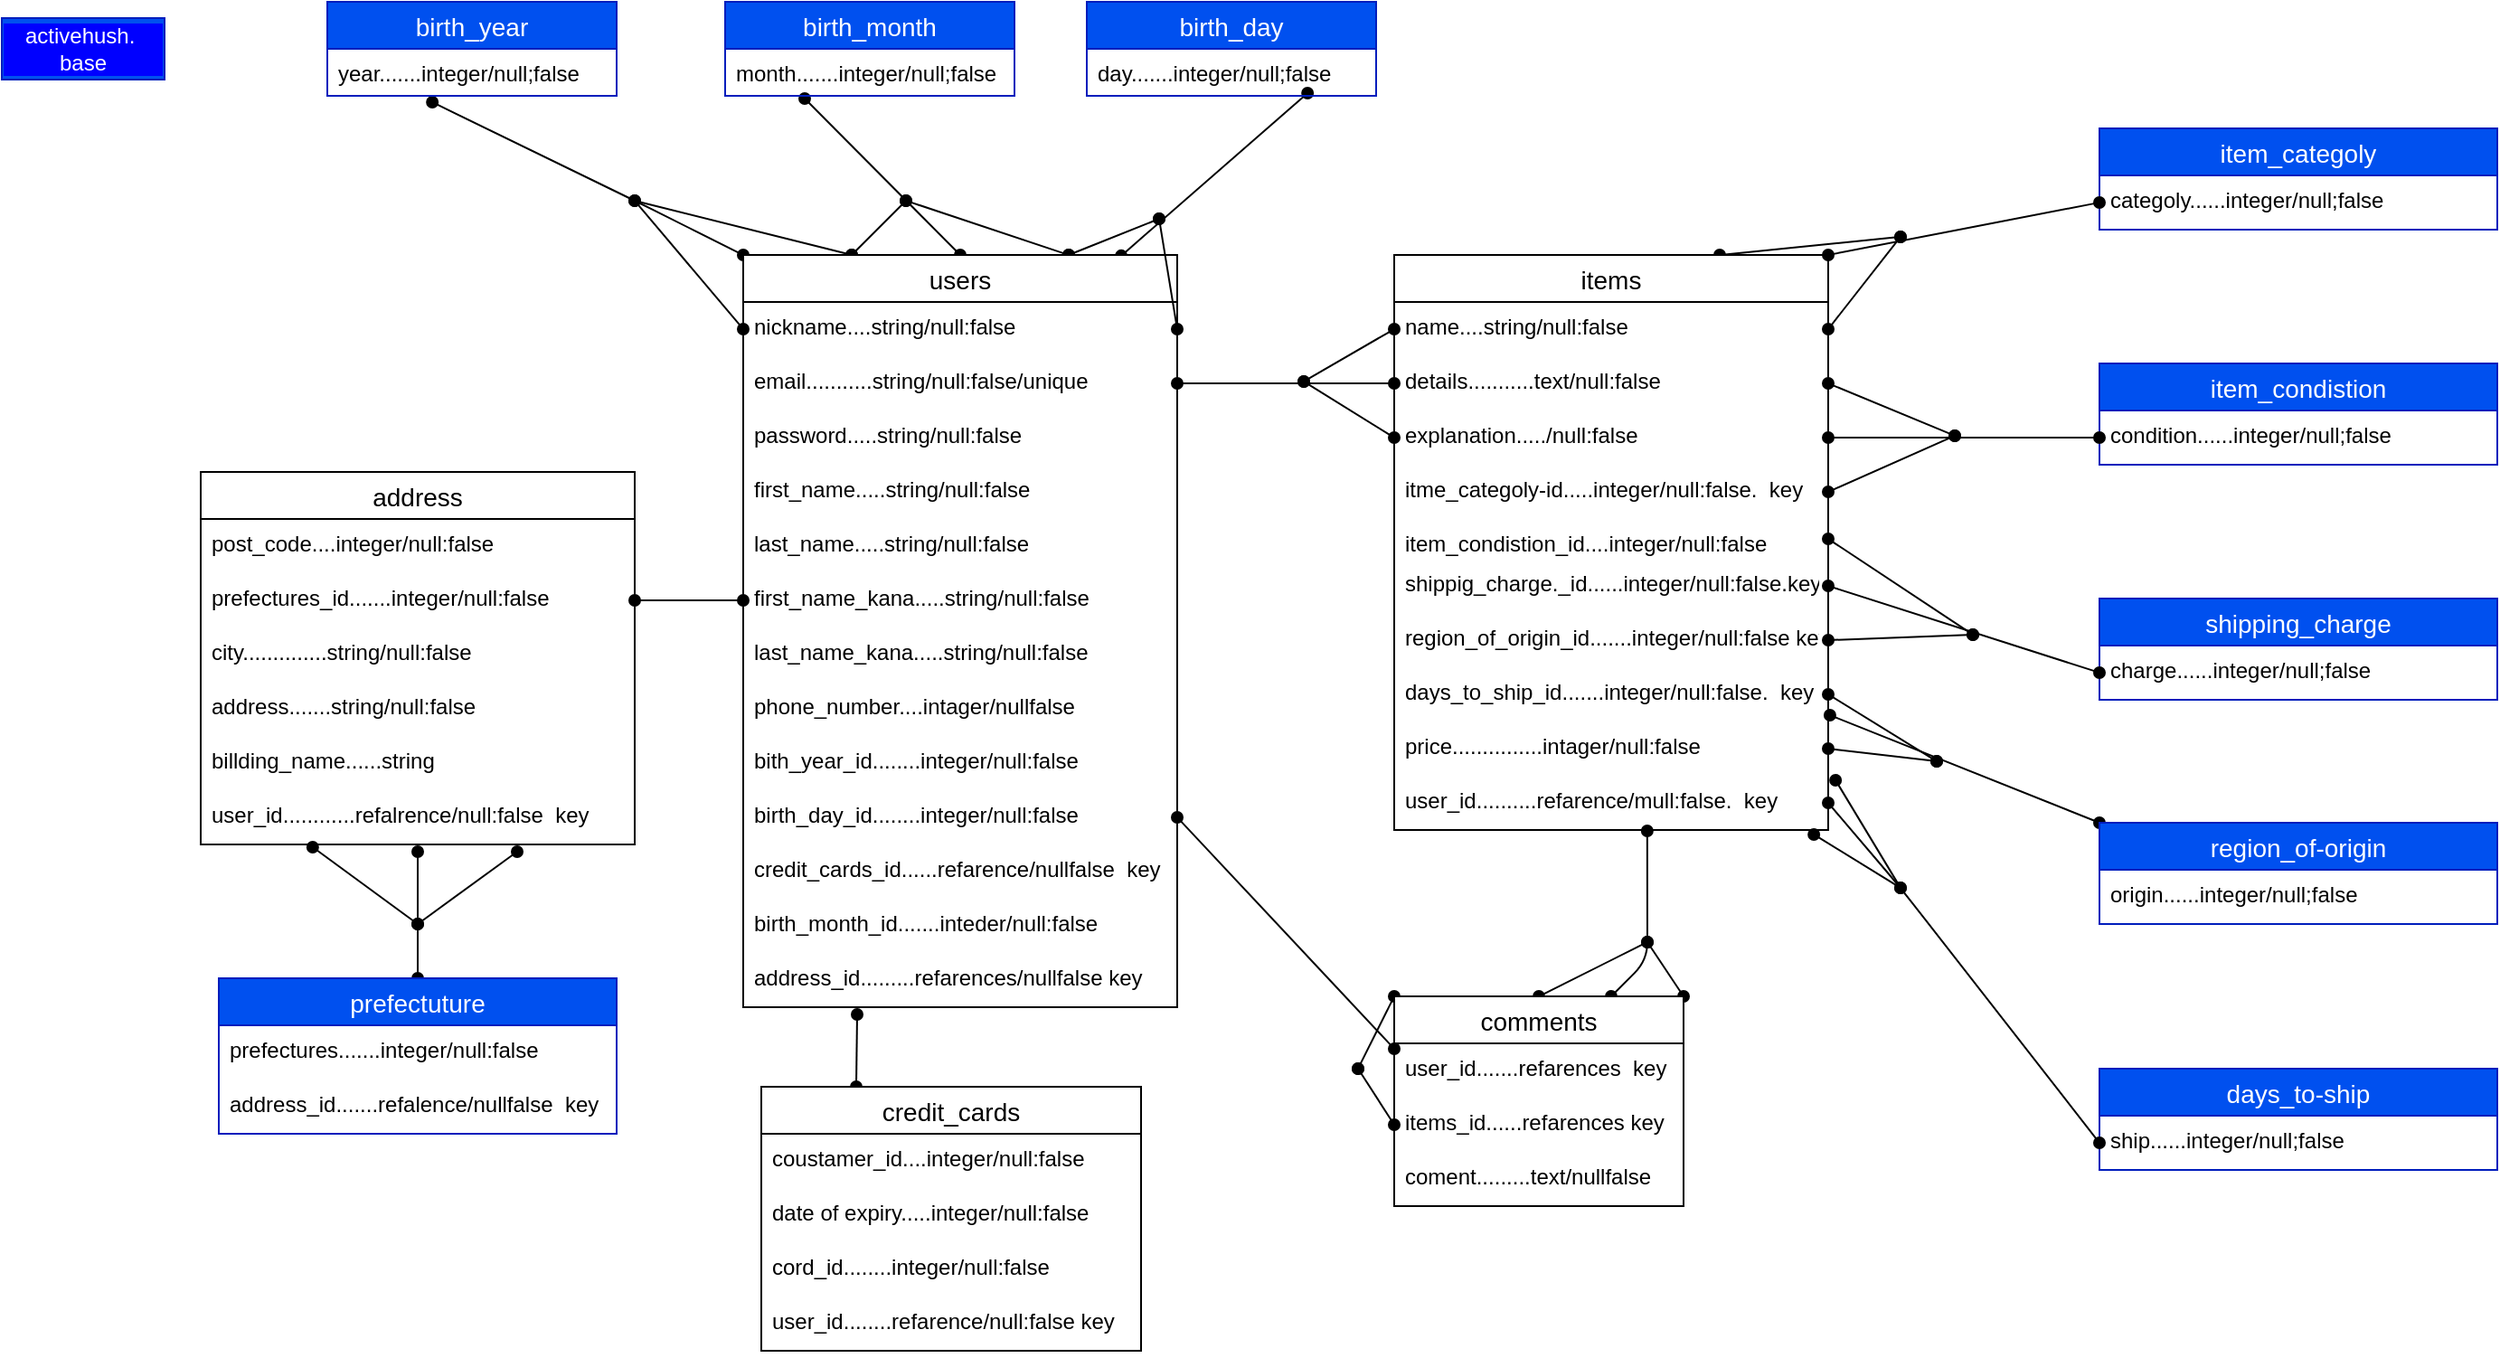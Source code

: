 <mxfile>
    <diagram id="XEl1fUo5IrtFGpFol0ha" name="ページ1">
        <mxGraphModel dx="1854" dy="682" grid="1" gridSize="10" guides="1" tooltips="1" connect="1" arrows="0" fold="1" page="1" pageScale="1" pageWidth="1169" pageHeight="827" math="0" shadow="0">
            <root>
                <mxCell id="0"/>
                <mxCell id="1" parent="0"/>
                <mxCell id="181" style="edgeStyle=none;html=1;exitX=0;exitY=0;exitDx=0;exitDy=0;endArrow=oval;endFill=1;startArrow=oval;startFill=1;entryX=0.363;entryY=1.135;entryDx=0;entryDy=0;entryPerimeter=0;" parent="1" source="2" target="131" edge="1">
                    <mxGeometry relative="1" as="geometry">
                        <mxPoint x="-58.605" y="92" as="targetPoint"/>
                        <Array as="points">
                            <mxPoint y="120"/>
                        </Array>
                    </mxGeometry>
                </mxCell>
                <mxCell id="182" style="html=1;exitX=0.5;exitY=0;exitDx=0;exitDy=0;endArrow=oval;endFill=1;startArrow=oval;startFill=1;entryX=0.275;entryY=1.058;entryDx=0;entryDy=0;entryPerimeter=0;" parent="1" source="2" target="140" edge="1">
                    <mxGeometry relative="1" as="geometry">
                        <mxPoint x="124.384" y="92" as="targetPoint"/>
                    </mxGeometry>
                </mxCell>
                <mxCell id="183" style="edgeStyle=none;html=1;exitX=0.871;exitY=0.001;exitDx=0;exitDy=0;entryX=0.763;entryY=0.942;entryDx=0;entryDy=0;entryPerimeter=0;endArrow=oval;endFill=1;startArrow=oval;startFill=1;exitPerimeter=0;" parent="1" source="2" target="134" edge="1">
                    <mxGeometry relative="1" as="geometry">
                        <mxPoint x="334" y="94.01" as="targetPoint"/>
                    </mxGeometry>
                </mxCell>
                <mxCell id="217" style="edgeStyle=none;html=1;exitX=0.25;exitY=0;exitDx=0;exitDy=0;startArrow=oval;startFill=1;endArrow=oval;endFill=1;" parent="1" source="2" edge="1">
                    <mxGeometry relative="1" as="geometry">
                        <mxPoint y="120" as="targetPoint"/>
                    </mxGeometry>
                </mxCell>
                <mxCell id="218" style="edgeStyle=none;html=1;exitX=0.75;exitY=0;exitDx=0;exitDy=0;startArrow=oval;startFill=1;endArrow=oval;endFill=1;" parent="1" source="2" edge="1">
                    <mxGeometry relative="1" as="geometry">
                        <mxPoint x="150" y="120" as="targetPoint"/>
                    </mxGeometry>
                </mxCell>
                <mxCell id="219" style="edgeStyle=none;html=1;exitX=0.25;exitY=0;exitDx=0;exitDy=0;startArrow=oval;startFill=1;endArrow=oval;endFill=1;" parent="1" source="2" edge="1">
                    <mxGeometry relative="1" as="geometry">
                        <mxPoint x="150" y="120" as="targetPoint"/>
                    </mxGeometry>
                </mxCell>
                <mxCell id="220" style="edgeStyle=none;html=1;exitX=0.75;exitY=0;exitDx=0;exitDy=0;startArrow=oval;startFill=1;endArrow=oval;endFill=1;" parent="1" source="2" edge="1">
                    <mxGeometry relative="1" as="geometry">
                        <mxPoint x="290" y="130" as="targetPoint"/>
                    </mxGeometry>
                </mxCell>
                <mxCell id="245" style="edgeStyle=none;html=1;exitX=1;exitY=0;exitDx=0;exitDy=0;startArrow=oval;startFill=1;endArrow=oval;endFill=1;" parent="1" source="2" edge="1">
                    <mxGeometry relative="1" as="geometry">
                        <mxPoint x="300" y="150" as="targetPoint"/>
                    </mxGeometry>
                </mxCell>
                <mxCell id="246" style="edgeStyle=none;html=1;exitX=0.5;exitY=0;exitDx=0;exitDy=0;startArrow=oval;startFill=1;endArrow=oval;endFill=1;" parent="1" source="2" edge="1">
                    <mxGeometry relative="1" as="geometry">
                        <mxPoint x="180" y="150" as="targetPoint"/>
                    </mxGeometry>
                </mxCell>
                <mxCell id="2" value="users" style="swimlane;fontStyle=0;childLayout=stackLayout;horizontal=1;startSize=26;horizontalStack=0;resizeParent=1;resizeParentMax=0;resizeLast=0;collapsible=1;marginBottom=0;align=center;fontSize=14;" parent="1" vertex="1">
                    <mxGeometry x="60" y="150" width="240" height="416" as="geometry"/>
                </mxCell>
                <mxCell id="3" value="nickname....string/null:false" style="text;strokeColor=none;fillColor=none;spacingLeft=4;spacingRight=4;overflow=hidden;rotatable=0;points=[[0,0.5],[1,0.5]];portConstraint=eastwest;fontSize=12;" parent="2" vertex="1">
                    <mxGeometry y="26" width="240" height="30" as="geometry"/>
                </mxCell>
                <mxCell id="4" value="email...........string/null:false/unique" style="text;strokeColor=none;fillColor=none;spacingLeft=4;spacingRight=4;overflow=hidden;rotatable=0;points=[[0,0.5],[1,0.5]];portConstraint=eastwest;fontSize=12;" parent="2" vertex="1">
                    <mxGeometry y="56" width="240" height="30" as="geometry"/>
                </mxCell>
                <mxCell id="5" value="password.....string/null:false" style="text;strokeColor=none;fillColor=none;spacingLeft=4;spacingRight=4;overflow=hidden;rotatable=0;points=[[0,0.5],[1,0.5]];portConstraint=eastwest;fontSize=12;" parent="2" vertex="1">
                    <mxGeometry y="86" width="240" height="30" as="geometry"/>
                </mxCell>
                <mxCell id="10" value="first_name.....string/null:false" style="text;strokeColor=none;fillColor=none;spacingLeft=4;spacingRight=4;overflow=hidden;rotatable=0;points=[[0,0.5],[1,0.5]];portConstraint=eastwest;fontSize=12;" parent="2" vertex="1">
                    <mxGeometry y="116" width="240" height="30" as="geometry"/>
                </mxCell>
                <mxCell id="19" value="last_name.....string/null:false" style="text;strokeColor=none;fillColor=none;spacingLeft=4;spacingRight=4;overflow=hidden;rotatable=0;points=[[0,0.5],[1,0.5]];portConstraint=eastwest;fontSize=12;" parent="2" vertex="1">
                    <mxGeometry y="146" width="240" height="30" as="geometry"/>
                </mxCell>
                <mxCell id="20" value="first_name_kana.....string/null:false" style="text;strokeColor=none;fillColor=none;spacingLeft=4;spacingRight=4;overflow=hidden;rotatable=0;points=[[0,0.5],[1,0.5]];portConstraint=eastwest;fontSize=12;" parent="2" vertex="1">
                    <mxGeometry y="176" width="240" height="30" as="geometry"/>
                </mxCell>
                <mxCell id="21" value="last_name_kana.....string/null:false" style="text;strokeColor=none;fillColor=none;spacingLeft=4;spacingRight=4;overflow=hidden;rotatable=0;points=[[0,0.5],[1,0.5]];portConstraint=eastwest;fontSize=12;" parent="2" vertex="1">
                    <mxGeometry y="206" width="240" height="30" as="geometry"/>
                </mxCell>
                <mxCell id="179" value="phone_number....intager/nullfalse" style="text;strokeColor=none;fillColor=none;spacingLeft=4;spacingRight=4;overflow=hidden;rotatable=0;points=[[0,0.5],[1,0.5]];portConstraint=eastwest;fontSize=12;" parent="2" vertex="1">
                    <mxGeometry y="236" width="240" height="30" as="geometry"/>
                </mxCell>
                <mxCell id="22" value="bith_year_id........integer/null:false" style="text;strokeColor=none;fillColor=none;spacingLeft=4;spacingRight=4;overflow=hidden;rotatable=0;points=[[0,0.5],[1,0.5]];portConstraint=eastwest;fontSize=12;" parent="2" vertex="1">
                    <mxGeometry y="266" width="240" height="30" as="geometry"/>
                </mxCell>
                <mxCell id="127" value="birth_day_id........integer/null:false" style="text;strokeColor=none;fillColor=none;spacingLeft=4;spacingRight=4;overflow=hidden;rotatable=0;points=[[0,0.5],[1,0.5]];portConstraint=eastwest;fontSize=12;" parent="2" vertex="1">
                    <mxGeometry y="296" width="240" height="30" as="geometry"/>
                </mxCell>
                <mxCell id="215" value="credit_cards_id......refarence/nullfalse  key" style="text;strokeColor=none;fillColor=none;spacingLeft=4;spacingRight=4;overflow=hidden;rotatable=0;points=[[0,0.5],[1,0.5]];portConstraint=eastwest;fontSize=12;" parent="2" vertex="1">
                    <mxGeometry y="326" width="240" height="30" as="geometry"/>
                </mxCell>
                <mxCell id="125" value="birth_month_id.......inteder/null:false" style="text;strokeColor=none;fillColor=none;spacingLeft=4;spacingRight=4;overflow=hidden;rotatable=0;points=[[0,0.5],[1,0.5]];portConstraint=eastwest;fontSize=12;" parent="2" vertex="1">
                    <mxGeometry y="356" width="240" height="30" as="geometry"/>
                </mxCell>
                <mxCell id="244" value="address_id.........refarences/nullfalse key" style="text;strokeColor=none;fillColor=none;spacingLeft=4;spacingRight=4;overflow=hidden;rotatable=0;points=[[0,0.5],[1,0.5]];portConstraint=eastwest;fontSize=12;labelBackgroundColor=default;" parent="2" vertex="1">
                    <mxGeometry y="386" width="240" height="30" as="geometry"/>
                </mxCell>
                <mxCell id="255" style="edgeStyle=none;html=1;exitX=0.75;exitY=0;exitDx=0;exitDy=0;startArrow=oval;startFill=1;endArrow=oval;endFill=1;" parent="1" source="113" edge="1">
                    <mxGeometry relative="1" as="geometry">
                        <mxPoint x="700" y="140" as="targetPoint"/>
                    </mxGeometry>
                </mxCell>
                <mxCell id="113" value="items" style="swimlane;fontStyle=0;childLayout=stackLayout;horizontal=1;startSize=26;horizontalStack=0;resizeParent=1;resizeParentMax=0;resizeLast=0;collapsible=1;marginBottom=0;align=center;fontSize=14;" parent="1" vertex="1">
                    <mxGeometry x="420" y="150" width="240" height="318" as="geometry"/>
                </mxCell>
                <mxCell id="114" value="name....string/null:false" style="text;strokeColor=none;fillColor=none;spacingLeft=4;spacingRight=4;overflow=hidden;rotatable=0;points=[[0,0.5],[1,0.5]];portConstraint=eastwest;fontSize=12;" parent="113" vertex="1">
                    <mxGeometry y="26" width="240" height="30" as="geometry"/>
                </mxCell>
                <mxCell id="115" value="details...........text/null:false" style="text;strokeColor=none;fillColor=none;spacingLeft=4;spacingRight=4;overflow=hidden;rotatable=0;points=[[0,0.5],[1,0.5]];portConstraint=eastwest;fontSize=12;" parent="113" vertex="1">
                    <mxGeometry y="56" width="240" height="30" as="geometry"/>
                </mxCell>
                <mxCell id="116" value="explanation...../null:false" style="text;strokeColor=none;fillColor=none;spacingLeft=4;spacingRight=4;overflow=hidden;rotatable=0;points=[[0,0.5],[1,0.5]];portConstraint=eastwest;fontSize=12;" parent="113" vertex="1">
                    <mxGeometry y="86" width="240" height="30" as="geometry"/>
                </mxCell>
                <mxCell id="117" value="itme_categoly-id.....integer/null:false.  key" style="text;strokeColor=none;fillColor=none;spacingLeft=4;spacingRight=4;overflow=hidden;rotatable=0;points=[[0,0.5],[1,0.5]];portConstraint=eastwest;fontSize=12;" parent="113" vertex="1">
                    <mxGeometry y="116" width="240" height="30" as="geometry"/>
                </mxCell>
                <mxCell id="118" value="item_condistion_id....integer/null:false" style="text;strokeColor=none;fillColor=none;spacingLeft=4;spacingRight=4;overflow=hidden;rotatable=0;points=[[0,0.5],[1,0.5]];portConstraint=eastwest;fontSize=12;" parent="113" vertex="1">
                    <mxGeometry y="146" width="240" height="22" as="geometry"/>
                </mxCell>
                <mxCell id="120" value="shippig_charge._id......integer/null:false.key" style="text;strokeColor=none;fillColor=none;spacingLeft=4;spacingRight=4;overflow=hidden;rotatable=0;points=[[0,0.5],[1,0.5]];portConstraint=eastwest;fontSize=12;" parent="113" vertex="1">
                    <mxGeometry y="168" width="240" height="30" as="geometry"/>
                </mxCell>
                <mxCell id="121" value="region_of_origin_id.......integer/null:false key" style="text;strokeColor=none;fillColor=none;spacingLeft=4;spacingRight=4;overflow=hidden;rotatable=0;points=[[0,0.5],[1,0.5]];portConstraint=eastwest;fontSize=12;" parent="113" vertex="1">
                    <mxGeometry y="198" width="240" height="30" as="geometry"/>
                </mxCell>
                <mxCell id="122" value="days_to_ship_id.......integer/null:false.  key" style="text;strokeColor=none;fillColor=none;spacingLeft=4;spacingRight=4;overflow=hidden;rotatable=0;points=[[0,0.5],[1,0.5]];portConstraint=eastwest;fontSize=12;" parent="113" vertex="1">
                    <mxGeometry y="228" width="240" height="30" as="geometry"/>
                </mxCell>
                <mxCell id="214" value="price...............intager/null:false" style="text;strokeColor=none;fillColor=none;spacingLeft=4;spacingRight=4;overflow=hidden;rotatable=0;points=[[0,0.5],[1,0.5]];portConstraint=eastwest;fontSize=12;" parent="113" vertex="1">
                    <mxGeometry y="258" width="240" height="30" as="geometry"/>
                </mxCell>
                <mxCell id="124" value="user_id..........refarence/mull:false.  key" style="text;strokeColor=none;fillColor=none;spacingLeft=4;spacingRight=4;overflow=hidden;rotatable=0;points=[[0,0.5],[1,0.5]];portConstraint=eastwest;fontSize=12;" parent="113" vertex="1">
                    <mxGeometry y="288" width="240" height="30" as="geometry"/>
                </mxCell>
                <mxCell id="128" value="birth_year" style="swimlane;fontStyle=0;childLayout=stackLayout;horizontal=1;startSize=26;horizontalStack=0;resizeParent=1;resizeParentMax=0;resizeLast=0;collapsible=1;marginBottom=0;align=center;fontSize=14;fillColor=#0050ef;fontColor=#ffffff;strokeColor=#001DBC;" parent="1" vertex="1">
                    <mxGeometry x="-170" y="10" width="160" height="52" as="geometry"/>
                </mxCell>
                <mxCell id="131" value="year.......integer/null;false" style="text;strokeColor=none;fillColor=none;spacingLeft=4;spacingRight=4;overflow=hidden;rotatable=0;points=[[0,0.5],[1,0.5]];portConstraint=eastwest;fontSize=12;" parent="128" vertex="1">
                    <mxGeometry y="26" width="160" height="26" as="geometry"/>
                </mxCell>
                <mxCell id="133" value="birth_day" style="swimlane;fontStyle=0;childLayout=stackLayout;horizontal=1;startSize=26;horizontalStack=0;resizeParent=1;resizeParentMax=0;resizeLast=0;collapsible=1;marginBottom=0;align=center;fontSize=14;fillColor=#0050ef;fontColor=#ffffff;strokeColor=#001DBC;" parent="1" vertex="1">
                    <mxGeometry x="250" y="10" width="160" height="52" as="geometry"/>
                </mxCell>
                <mxCell id="134" value="day.......integer/null;false" style="text;strokeColor=none;fillColor=none;spacingLeft=4;spacingRight=4;overflow=hidden;rotatable=0;points=[[0,0.5],[1,0.5]];portConstraint=eastwest;fontSize=12;" parent="133" vertex="1">
                    <mxGeometry y="26" width="160" height="26" as="geometry"/>
                </mxCell>
                <mxCell id="139" value="birth_month" style="swimlane;fontStyle=0;childLayout=stackLayout;horizontal=1;startSize=26;horizontalStack=0;resizeParent=1;resizeParentMax=0;resizeLast=0;collapsible=1;marginBottom=0;align=center;fontSize=14;fillColor=#0050ef;fontColor=#ffffff;strokeColor=#001DBC;" parent="1" vertex="1">
                    <mxGeometry x="50" y="10" width="160" height="52" as="geometry"/>
                </mxCell>
                <mxCell id="140" value="month.......integer/null;false" style="text;strokeColor=none;fillColor=none;spacingLeft=4;spacingRight=4;overflow=hidden;rotatable=0;points=[[0,0.5],[1,0.5]];portConstraint=eastwest;fontSize=12;" parent="139" vertex="1">
                    <mxGeometry y="26" width="160" height="26" as="geometry"/>
                </mxCell>
                <mxCell id="185" style="edgeStyle=none;html=1;exitX=0.25;exitY=0;exitDx=0;exitDy=0;endArrow=oval;endFill=1;startArrow=oval;startFill=1;" parent="1" source="159" edge="1">
                    <mxGeometry relative="1" as="geometry">
                        <mxPoint x="123" y="570" as="targetPoint"/>
                    </mxGeometry>
                </mxCell>
                <mxCell id="159" value="credit_cards" style="swimlane;fontStyle=0;childLayout=stackLayout;horizontal=1;startSize=26;horizontalStack=0;resizeParent=1;resizeParentMax=0;resizeLast=0;collapsible=1;marginBottom=0;align=center;fontSize=14;strokeColor=default;" parent="1" vertex="1">
                    <mxGeometry x="70" y="610" width="210" height="146" as="geometry"/>
                </mxCell>
                <mxCell id="160" value="coustamer_id....integer/null:false" style="text;strokeColor=none;fillColor=none;spacingLeft=4;spacingRight=4;overflow=hidden;rotatable=0;points=[[0,0.5],[1,0.5]];portConstraint=eastwest;fontSize=12;" parent="159" vertex="1">
                    <mxGeometry y="26" width="210" height="30" as="geometry"/>
                </mxCell>
                <mxCell id="167" value="date of expiry.....integer/null:false" style="text;strokeColor=none;fillColor=none;spacingLeft=4;spacingRight=4;overflow=hidden;rotatable=0;points=[[0,0.5],[1,0.5]];portConstraint=eastwest;fontSize=12;" parent="159" vertex="1">
                    <mxGeometry y="56" width="210" height="30" as="geometry"/>
                </mxCell>
                <mxCell id="161" value="cord_id........integer/null:false" style="text;strokeColor=none;fillColor=none;spacingLeft=4;spacingRight=4;overflow=hidden;rotatable=0;points=[[0,0.5],[1,0.5]];portConstraint=eastwest;fontSize=12;" parent="159" vertex="1">
                    <mxGeometry y="86" width="210" height="30" as="geometry"/>
                </mxCell>
                <mxCell id="162" value="user_id........refarence/null:false key" style="text;strokeColor=none;fillColor=none;spacingLeft=4;spacingRight=4;overflow=hidden;rotatable=0;points=[[0,0.5],[1,0.5]];portConstraint=eastwest;fontSize=12;" parent="159" vertex="1">
                    <mxGeometry y="116" width="210" height="30" as="geometry"/>
                </mxCell>
                <mxCell id="163" value="address" style="swimlane;fontStyle=0;childLayout=stackLayout;horizontal=1;startSize=26;horizontalStack=0;resizeParent=1;resizeParentMax=0;resizeLast=0;collapsible=1;marginBottom=0;align=center;fontSize=14;strokeColor=default;" parent="1" vertex="1">
                    <mxGeometry x="-240" y="270" width="240" height="206" as="geometry"/>
                </mxCell>
                <mxCell id="164" value="post_code....integer/null:false" style="text;strokeColor=none;fillColor=none;spacingLeft=4;spacingRight=4;overflow=hidden;rotatable=0;points=[[0,0.5],[1,0.5]];portConstraint=eastwest;fontSize=12;" parent="163" vertex="1">
                    <mxGeometry y="26" width="240" height="30" as="geometry"/>
                </mxCell>
                <mxCell id="168" value="prefectures_id.......integer/null:false" style="text;strokeColor=none;fillColor=none;spacingLeft=4;spacingRight=4;overflow=hidden;rotatable=0;points=[[0,0.5],[1,0.5]];portConstraint=eastwest;fontSize=12;" parent="163" vertex="1">
                    <mxGeometry y="56" width="240" height="30" as="geometry"/>
                </mxCell>
                <mxCell id="169" value="city..............string/null:false" style="text;strokeColor=none;fillColor=none;spacingLeft=4;spacingRight=4;overflow=hidden;rotatable=0;points=[[0,0.5],[1,0.5]];portConstraint=eastwest;fontSize=12;" parent="163" vertex="1">
                    <mxGeometry y="86" width="240" height="30" as="geometry"/>
                </mxCell>
                <mxCell id="170" value="address.......string/null:false&#10;" style="text;strokeColor=none;fillColor=none;spacingLeft=4;spacingRight=4;overflow=hidden;rotatable=0;points=[[0,0.5],[1,0.5]];portConstraint=eastwest;fontSize=12;" parent="163" vertex="1">
                    <mxGeometry y="116" width="240" height="30" as="geometry"/>
                </mxCell>
                <mxCell id="171" value="billding_name......string" style="text;strokeColor=none;fillColor=none;spacingLeft=4;spacingRight=4;overflow=hidden;rotatable=0;points=[[0,0.5],[1,0.5]];portConstraint=eastwest;fontSize=12;" parent="163" vertex="1">
                    <mxGeometry y="146" width="240" height="30" as="geometry"/>
                </mxCell>
                <mxCell id="172" value="user_id............refalrence/null:false  key" style="text;strokeColor=none;fillColor=none;spacingLeft=4;spacingRight=4;overflow=hidden;rotatable=0;points=[[0,0.5],[1,0.5]];portConstraint=eastwest;fontSize=12;" parent="163" vertex="1">
                    <mxGeometry y="176" width="240" height="30" as="geometry"/>
                </mxCell>
                <mxCell id="186" style="edgeStyle=none;html=1;exitX=0.5;exitY=0;exitDx=0;exitDy=0;endArrow=oval;endFill=1;startArrow=oval;startFill=1;" parent="1" source="173" edge="1">
                    <mxGeometry relative="1" as="geometry">
                        <mxPoint x="-120" y="480" as="targetPoint"/>
                        <Array as="points">
                            <mxPoint x="-120" y="520"/>
                        </Array>
                    </mxGeometry>
                </mxCell>
                <mxCell id="222" style="edgeStyle=none;html=1;entryX=0.258;entryY=1.05;entryDx=0;entryDy=0;entryPerimeter=0;startArrow=oval;startFill=1;endArrow=oval;endFill=1;" parent="1" target="172" edge="1">
                    <mxGeometry relative="1" as="geometry">
                        <mxPoint x="-120" y="520" as="sourcePoint"/>
                    </mxGeometry>
                </mxCell>
                <mxCell id="223" style="edgeStyle=none;html=1;startArrow=oval;startFill=1;endArrow=oval;endFill=1;" parent="1" edge="1">
                    <mxGeometry relative="1" as="geometry">
                        <mxPoint x="-65" y="480" as="targetPoint"/>
                        <mxPoint x="-120" y="520" as="sourcePoint"/>
                    </mxGeometry>
                </mxCell>
                <mxCell id="173" value="prefectuture" style="swimlane;fontStyle=0;childLayout=stackLayout;horizontal=1;startSize=26;horizontalStack=0;resizeParent=1;resizeParentMax=0;resizeLast=0;collapsible=1;marginBottom=0;align=center;fontSize=14;strokeColor=#001DBC;fillColor=#0050ef;fontColor=#ffffff;" parent="1" vertex="1">
                    <mxGeometry x="-230" y="550" width="220" height="86" as="geometry"/>
                </mxCell>
                <mxCell id="174" value="prefectures.......integer/null:false" style="text;strokeColor=none;fillColor=none;spacingLeft=4;spacingRight=4;overflow=hidden;rotatable=0;points=[[0,0.5],[1,0.5]];portConstraint=eastwest;fontSize=12;" parent="173" vertex="1">
                    <mxGeometry y="26" width="220" height="30" as="geometry"/>
                </mxCell>
                <mxCell id="176" value="address_id.......refalence/nullfalse  key" style="text;strokeColor=none;fillColor=none;spacingLeft=4;spacingRight=4;overflow=hidden;rotatable=0;points=[[0,0.5],[1,0.5]];portConstraint=eastwest;fontSize=12;" parent="173" vertex="1">
                    <mxGeometry y="56" width="220" height="30" as="geometry"/>
                </mxCell>
                <mxCell id="184" style="edgeStyle=none;html=1;exitX=0;exitY=0.5;exitDx=0;exitDy=0;entryX=1;entryY=0.5;entryDx=0;entryDy=0;startArrow=oval;startFill=1;endArrow=oval;endFill=1;" parent="1" source="20" target="168" edge="1">
                    <mxGeometry relative="1" as="geometry"/>
                </mxCell>
                <mxCell id="187" style="edgeStyle=none;html=1;exitX=1;exitY=0.5;exitDx=0;exitDy=0;entryX=0;entryY=0.5;entryDx=0;entryDy=0;startArrow=oval;startFill=1;endArrow=oval;endFill=1;" parent="1" source="4" target="115" edge="1">
                    <mxGeometry relative="1" as="geometry">
                        <Array as="points">
                            <mxPoint x="350" y="221"/>
                        </Array>
                    </mxGeometry>
                </mxCell>
                <mxCell id="188" style="edgeStyle=none;html=1;exitX=0;exitY=0.5;exitDx=0;exitDy=0;startArrow=oval;startFill=1;endArrow=oval;endFill=1;" parent="1" source="114" edge="1">
                    <mxGeometry relative="1" as="geometry">
                        <mxPoint x="370" y="220" as="targetPoint"/>
                    </mxGeometry>
                </mxCell>
                <mxCell id="189" style="edgeStyle=none;html=1;exitX=0;exitY=0.5;exitDx=0;exitDy=0;startArrow=oval;startFill=1;endArrow=oval;endFill=1;" parent="1" source="116" edge="1">
                    <mxGeometry relative="1" as="geometry">
                        <mxPoint x="370" y="220" as="targetPoint"/>
                    </mxGeometry>
                </mxCell>
                <mxCell id="210" style="edgeStyle=none;html=1;exitX=0.75;exitY=0;exitDx=0;exitDy=0;startArrow=oval;startFill=1;endArrow=oval;endFill=1;entryX=0.583;entryY=1.017;entryDx=0;entryDy=0;entryPerimeter=0;" parent="1" source="203" target="124" edge="1">
                    <mxGeometry relative="1" as="geometry">
                        <mxPoint x="560" y="500" as="targetPoint"/>
                        <Array as="points">
                            <mxPoint x="560" y="540"/>
                        </Array>
                    </mxGeometry>
                </mxCell>
                <mxCell id="211" style="edgeStyle=none;html=1;exitX=0.5;exitY=0;exitDx=0;exitDy=0;startArrow=oval;startFill=1;endArrow=oval;endFill=1;" parent="1" source="203" edge="1">
                    <mxGeometry relative="1" as="geometry">
                        <mxPoint x="560" y="530" as="targetPoint"/>
                    </mxGeometry>
                </mxCell>
                <mxCell id="212" style="edgeStyle=none;html=1;exitX=0;exitY=0;exitDx=0;exitDy=0;startArrow=oval;startFill=1;endArrow=oval;endFill=1;" parent="1" source="203" edge="1">
                    <mxGeometry relative="1" as="geometry">
                        <mxPoint x="400" y="600" as="targetPoint"/>
                    </mxGeometry>
                </mxCell>
                <mxCell id="213" style="edgeStyle=none;html=1;exitX=1;exitY=0;exitDx=0;exitDy=0;startArrow=oval;startFill=1;endArrow=oval;endFill=1;" parent="1" source="203" edge="1">
                    <mxGeometry relative="1" as="geometry">
                        <mxPoint x="560" y="530" as="targetPoint"/>
                    </mxGeometry>
                </mxCell>
                <mxCell id="203" value="comments" style="swimlane;fontStyle=0;childLayout=stackLayout;horizontal=1;startSize=26;horizontalStack=0;resizeParent=1;resizeParentMax=0;resizeLast=0;collapsible=1;marginBottom=0;align=center;fontSize=14;strokeColor=default;" parent="1" vertex="1">
                    <mxGeometry x="420" y="560" width="160" height="116" as="geometry"/>
                </mxCell>
                <mxCell id="204" value="user_id.......refarences  key" style="text;strokeColor=none;fillColor=none;spacingLeft=4;spacingRight=4;overflow=hidden;rotatable=0;points=[[0,0.5],[1,0.5]];portConstraint=eastwest;fontSize=12;" parent="203" vertex="1">
                    <mxGeometry y="26" width="160" height="30" as="geometry"/>
                </mxCell>
                <mxCell id="205" value="items_id......refarences key" style="text;strokeColor=none;fillColor=none;spacingLeft=4;spacingRight=4;overflow=hidden;rotatable=0;points=[[0,0.5],[1,0.5]];portConstraint=eastwest;fontSize=12;" parent="203" vertex="1">
                    <mxGeometry y="56" width="160" height="30" as="geometry"/>
                </mxCell>
                <mxCell id="206" value="coment.........text/nullfalse" style="text;strokeColor=none;fillColor=none;spacingLeft=4;spacingRight=4;overflow=hidden;rotatable=0;points=[[0,0.5],[1,0.5]];portConstraint=eastwest;fontSize=12;" parent="203" vertex="1">
                    <mxGeometry y="86" width="160" height="30" as="geometry"/>
                </mxCell>
                <mxCell id="207" style="edgeStyle=none;html=1;exitX=1;exitY=0.5;exitDx=0;exitDy=0;entryX=0;entryY=0.25;entryDx=0;entryDy=0;startArrow=oval;startFill=1;endArrow=oval;endFill=1;" parent="1" source="127" target="203" edge="1">
                    <mxGeometry relative="1" as="geometry"/>
                </mxCell>
                <mxCell id="208" style="edgeStyle=none;html=1;exitX=0;exitY=0.5;exitDx=0;exitDy=0;startArrow=oval;startFill=1;endArrow=oval;endFill=1;" parent="1" source="205" edge="1">
                    <mxGeometry relative="1" as="geometry">
                        <mxPoint x="400" y="600" as="targetPoint"/>
                    </mxGeometry>
                </mxCell>
                <mxCell id="216" style="edgeStyle=none;html=1;exitX=0;exitY=0.5;exitDx=0;exitDy=0;startArrow=oval;startFill=1;endArrow=oval;endFill=1;" parent="1" source="3" edge="1">
                    <mxGeometry relative="1" as="geometry">
                        <mxPoint y="120" as="targetPoint"/>
                    </mxGeometry>
                </mxCell>
                <mxCell id="221" style="edgeStyle=none;html=1;exitX=1;exitY=0.5;exitDx=0;exitDy=0;startArrow=oval;startFill=1;endArrow=oval;endFill=1;" parent="1" source="3" edge="1">
                    <mxGeometry relative="1" as="geometry">
                        <mxPoint x="290" y="130" as="targetPoint"/>
                    </mxGeometry>
                </mxCell>
                <mxCell id="224" value="item_categoly" style="swimlane;fontStyle=0;childLayout=stackLayout;horizontal=1;startSize=26;horizontalStack=0;resizeParent=1;resizeParentMax=0;resizeLast=0;collapsible=1;marginBottom=0;align=center;fontSize=14;strokeColor=#001DBC;fillColor=#0050ef;fontColor=#ffffff;" parent="1" vertex="1">
                    <mxGeometry x="810" y="80" width="220" height="56" as="geometry"/>
                </mxCell>
                <mxCell id="225" value="categoly......integer/null;false" style="text;strokeColor=none;fillColor=none;spacingLeft=4;spacingRight=4;overflow=hidden;rotatable=0;points=[[0,0.5],[1,0.5]];portConstraint=eastwest;fontSize=12;" parent="224" vertex="1">
                    <mxGeometry y="26" width="220" height="30" as="geometry"/>
                </mxCell>
                <mxCell id="228" value="item_condistion" style="swimlane;fontStyle=0;childLayout=stackLayout;horizontal=1;startSize=26;horizontalStack=0;resizeParent=1;resizeParentMax=0;resizeLast=0;collapsible=1;marginBottom=0;align=center;fontSize=14;strokeColor=#001DBC;fillColor=#0050ef;fontColor=#ffffff;" parent="1" vertex="1">
                    <mxGeometry x="810" y="210" width="220" height="56" as="geometry"/>
                </mxCell>
                <mxCell id="229" value="condition......integer/null;false" style="text;strokeColor=none;fillColor=none;spacingLeft=4;spacingRight=4;overflow=hidden;rotatable=0;points=[[0,0.5],[1,0.5]];portConstraint=eastwest;fontSize=12;" parent="228" vertex="1">
                    <mxGeometry y="26" width="220" height="30" as="geometry"/>
                </mxCell>
                <mxCell id="231" value="shipping_charge" style="swimlane;fontStyle=0;childLayout=stackLayout;horizontal=1;startSize=26;horizontalStack=0;resizeParent=1;resizeParentMax=0;resizeLast=0;collapsible=1;marginBottom=0;align=center;fontSize=14;strokeColor=#001DBC;fillColor=#0050ef;fontColor=#ffffff;" parent="1" vertex="1">
                    <mxGeometry x="810" y="340" width="220" height="56" as="geometry"/>
                </mxCell>
                <mxCell id="232" value="charge......integer/null;false" style="text;strokeColor=none;fillColor=none;spacingLeft=4;spacingRight=4;overflow=hidden;rotatable=0;points=[[0,0.5],[1,0.5]];portConstraint=eastwest;fontSize=12;" parent="231" vertex="1">
                    <mxGeometry y="26" width="220" height="30" as="geometry"/>
                </mxCell>
                <mxCell id="262" style="edgeStyle=none;html=1;exitX=0;exitY=0;exitDx=0;exitDy=0;entryX=1.004;entryY=0.883;entryDx=0;entryDy=0;entryPerimeter=0;startArrow=oval;startFill=1;endArrow=oval;endFill=1;" parent="1" source="234" target="122" edge="1">
                    <mxGeometry relative="1" as="geometry"/>
                </mxCell>
                <mxCell id="234" value="region_of-origin" style="swimlane;fontStyle=0;childLayout=stackLayout;horizontal=1;startSize=26;horizontalStack=0;resizeParent=1;resizeParentMax=0;resizeLast=0;collapsible=1;marginBottom=0;align=center;fontSize=14;strokeColor=#001DBC;fillColor=#0050ef;fontColor=#ffffff;" parent="1" vertex="1">
                    <mxGeometry x="810" y="464" width="220" height="56" as="geometry"/>
                </mxCell>
                <mxCell id="235" value="origin......integer/null;false" style="text;strokeColor=none;fillColor=none;spacingLeft=4;spacingRight=4;overflow=hidden;rotatable=0;points=[[0,0.5],[1,0.5]];portConstraint=eastwest;fontSize=12;" parent="234" vertex="1">
                    <mxGeometry y="26" width="220" height="30" as="geometry"/>
                </mxCell>
                <mxCell id="266" style="edgeStyle=none;html=1;entryX=1.017;entryY=0.083;entryDx=0;entryDy=0;entryPerimeter=0;startArrow=oval;startFill=1;endArrow=oval;endFill=1;" parent="1" target="124" edge="1">
                    <mxGeometry relative="1" as="geometry">
                        <mxPoint x="700" y="500" as="sourcePoint"/>
                    </mxGeometry>
                </mxCell>
                <mxCell id="237" value="days_to-ship" style="swimlane;fontStyle=0;childLayout=stackLayout;horizontal=1;startSize=26;horizontalStack=0;resizeParent=1;resizeParentMax=0;resizeLast=0;collapsible=1;marginBottom=0;align=center;fontSize=14;strokeColor=#001DBC;fillColor=#0050ef;fontColor=#ffffff;" parent="1" vertex="1">
                    <mxGeometry x="810" y="600" width="220" height="56" as="geometry"/>
                </mxCell>
                <mxCell id="238" value="ship......integer/null;false" style="text;strokeColor=none;fillColor=none;spacingLeft=4;spacingRight=4;overflow=hidden;rotatable=0;points=[[0,0.5],[1,0.5]];portConstraint=eastwest;fontSize=12;labelBackgroundColor=default;" parent="237" vertex="1">
                    <mxGeometry y="26" width="220" height="30" as="geometry"/>
                </mxCell>
                <mxCell id="253" style="edgeStyle=none;html=1;exitX=0;exitY=0.5;exitDx=0;exitDy=0;entryX=1;entryY=0;entryDx=0;entryDy=0;startArrow=oval;startFill=1;endArrow=oval;endFill=1;" parent="1" source="225" target="113" edge="1">
                    <mxGeometry relative="1" as="geometry"/>
                </mxCell>
                <mxCell id="254" style="edgeStyle=none;html=1;exitX=1;exitY=0.5;exitDx=0;exitDy=0;startArrow=oval;startFill=1;endArrow=oval;endFill=1;" parent="1" source="114" edge="1">
                    <mxGeometry relative="1" as="geometry">
                        <mxPoint x="700" y="140" as="targetPoint"/>
                    </mxGeometry>
                </mxCell>
                <mxCell id="256" style="edgeStyle=none;html=1;exitX=0;exitY=0.5;exitDx=0;exitDy=0;entryX=1;entryY=0.5;entryDx=0;entryDy=0;startArrow=oval;startFill=1;endArrow=oval;endFill=1;" parent="1" source="229" target="116" edge="1">
                    <mxGeometry relative="1" as="geometry"/>
                </mxCell>
                <mxCell id="257" style="edgeStyle=none;html=1;exitX=1;exitY=0.5;exitDx=0;exitDy=0;startArrow=oval;startFill=1;endArrow=oval;endFill=1;" parent="1" source="115" edge="1">
                    <mxGeometry relative="1" as="geometry">
                        <mxPoint x="730" y="250" as="targetPoint"/>
                    </mxGeometry>
                </mxCell>
                <mxCell id="258" style="edgeStyle=none;html=1;exitX=1;exitY=0.5;exitDx=0;exitDy=0;startArrow=oval;startFill=1;endArrow=oval;endFill=1;" parent="1" source="117" edge="1">
                    <mxGeometry relative="1" as="geometry">
                        <mxPoint x="730" y="250" as="targetPoint"/>
                    </mxGeometry>
                </mxCell>
                <mxCell id="259" style="edgeStyle=none;html=1;exitX=0;exitY=0.5;exitDx=0;exitDy=0;entryX=1;entryY=0.5;entryDx=0;entryDy=0;startArrow=oval;startFill=1;endArrow=oval;endFill=1;" parent="1" source="232" target="120" edge="1">
                    <mxGeometry relative="1" as="geometry"/>
                </mxCell>
                <mxCell id="260" style="edgeStyle=none;html=1;exitX=1;exitY=0.5;exitDx=0;exitDy=0;startArrow=oval;startFill=1;endArrow=oval;endFill=1;" parent="1" source="118" edge="1">
                    <mxGeometry relative="1" as="geometry">
                        <mxPoint x="740" y="360" as="targetPoint"/>
                    </mxGeometry>
                </mxCell>
                <mxCell id="261" style="edgeStyle=none;html=1;exitX=1;exitY=0.5;exitDx=0;exitDy=0;startArrow=oval;startFill=1;endArrow=oval;endFill=1;" parent="1" source="121" edge="1">
                    <mxGeometry relative="1" as="geometry">
                        <mxPoint x="740" y="360" as="targetPoint"/>
                    </mxGeometry>
                </mxCell>
                <mxCell id="263" style="edgeStyle=none;html=1;exitX=1;exitY=0.5;exitDx=0;exitDy=0;startArrow=oval;startFill=1;endArrow=oval;endFill=1;" parent="1" source="122" edge="1">
                    <mxGeometry relative="1" as="geometry">
                        <mxPoint x="720" y="430" as="targetPoint"/>
                    </mxGeometry>
                </mxCell>
                <mxCell id="264" style="edgeStyle=none;html=1;exitX=1;exitY=0.5;exitDx=0;exitDy=0;startArrow=oval;startFill=1;endArrow=oval;endFill=1;" parent="1" source="214" edge="1">
                    <mxGeometry relative="1" as="geometry">
                        <mxPoint x="720" y="430" as="targetPoint"/>
                    </mxGeometry>
                </mxCell>
                <mxCell id="265" style="edgeStyle=none;html=1;exitX=0;exitY=0.5;exitDx=0;exitDy=0;entryX=1;entryY=0.5;entryDx=0;entryDy=0;startArrow=oval;startFill=1;endArrow=oval;endFill=1;" parent="1" source="238" target="124" edge="1">
                    <mxGeometry relative="1" as="geometry">
                        <Array as="points">
                            <mxPoint x="700" y="500"/>
                        </Array>
                    </mxGeometry>
                </mxCell>
                <mxCell id="267" style="edgeStyle=none;html=1;startArrow=oval;startFill=1;endArrow=oval;endFill=1;entryX=0.967;entryY=1.083;entryDx=0;entryDy=0;entryPerimeter=0;" parent="1" target="124" edge="1">
                    <mxGeometry relative="1" as="geometry">
                        <mxPoint x="650" y="480" as="targetPoint"/>
                        <mxPoint x="700" y="500" as="sourcePoint"/>
                    </mxGeometry>
                </mxCell>
                <mxCell id="280" value="activehush.&amp;nbsp; base" style="whiteSpace=wrap;html=1;align=center;labelBackgroundColor=#0000FF;strokeColor=#001DBC;fillColor=#0050ef;fontColor=#ffffff;" parent="1" vertex="1">
                    <mxGeometry x="-350" y="19" width="90" height="34" as="geometry"/>
                </mxCell>
            </root>
        </mxGraphModel>
    </diagram>
</mxfile>